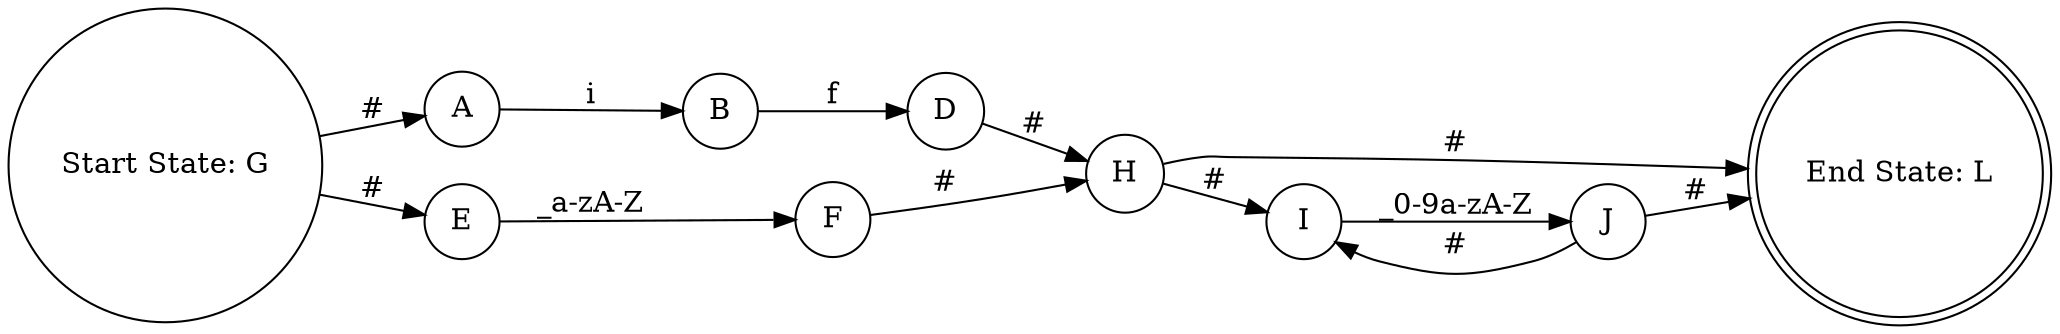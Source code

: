 digraph NFA {
  rankdir=LR;  // 横向布局

 node [shape = circle];   // 状态节点

L [shape=doublecircle];
  G [label="Start State: G"];
  L [label="End State: L"];
  A -> B [label="i"];
  B -> D [label="f"];
  E -> F [label="_a-zA-Z"];
  G -> A [label="#"];
  G -> E [label="#"];
  D -> H [label="#"];
  F -> H [label="#"];
  I -> J [label="_0-9a-zA-Z"];
  H -> L [label="#"];
  J -> I [label="#"];
  H -> I [label="#"];
  J -> L [label="#"];
}
